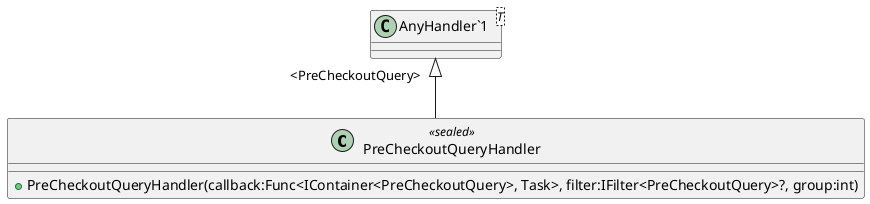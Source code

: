 @startuml
class PreCheckoutQueryHandler <<sealed>> {
    + PreCheckoutQueryHandler(callback:Func<IContainer<PreCheckoutQuery>, Task>, filter:IFilter<PreCheckoutQuery>?, group:int)
}
class "AnyHandler`1"<T> {
}
"AnyHandler`1" "<PreCheckoutQuery>" <|-- PreCheckoutQueryHandler
@enduml
